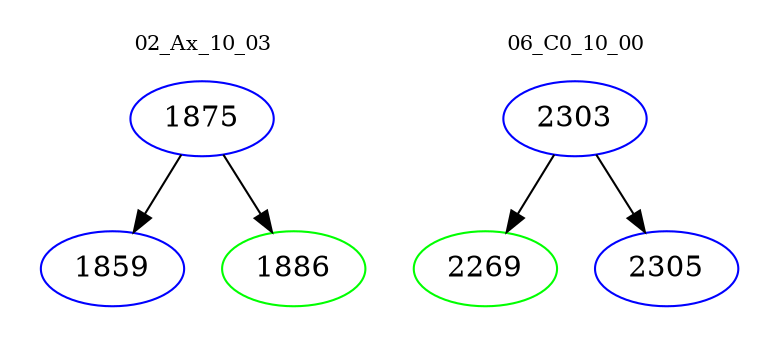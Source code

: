 digraph{
subgraph cluster_0 {
color = white
label = "02_Ax_10_03";
fontsize=10;
T0_1875 [label="1875", color="blue"]
T0_1875 -> T0_1859 [color="black"]
T0_1859 [label="1859", color="blue"]
T0_1875 -> T0_1886 [color="black"]
T0_1886 [label="1886", color="green"]
}
subgraph cluster_1 {
color = white
label = "06_C0_10_00";
fontsize=10;
T1_2303 [label="2303", color="blue"]
T1_2303 -> T1_2269 [color="black"]
T1_2269 [label="2269", color="green"]
T1_2303 -> T1_2305 [color="black"]
T1_2305 [label="2305", color="blue"]
}
}
